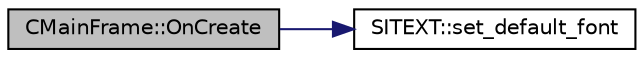 digraph "CMainFrame::OnCreate"
{
  edge [fontname="Helvetica",fontsize="10",labelfontname="Helvetica",labelfontsize="10"];
  node [fontname="Helvetica",fontsize="10",shape=record];
  rankdir="LR";
  Node2 [label="CMainFrame::OnCreate",height=0.2,width=0.4,color="black", fillcolor="grey75", style="filled", fontcolor="black"];
  Node2 -> Node3 [color="midnightblue",fontsize="10",style="solid",fontname="Helvetica"];
  Node3 [label="SITEXT::set_default_font",height=0.2,width=0.4,color="black", fillcolor="white", style="filled",URL="$class_s_i_t_e_x_t.html#a93be67e049c05588010ab99c4aa0ec6b",tooltip="several set_* method "];
}
